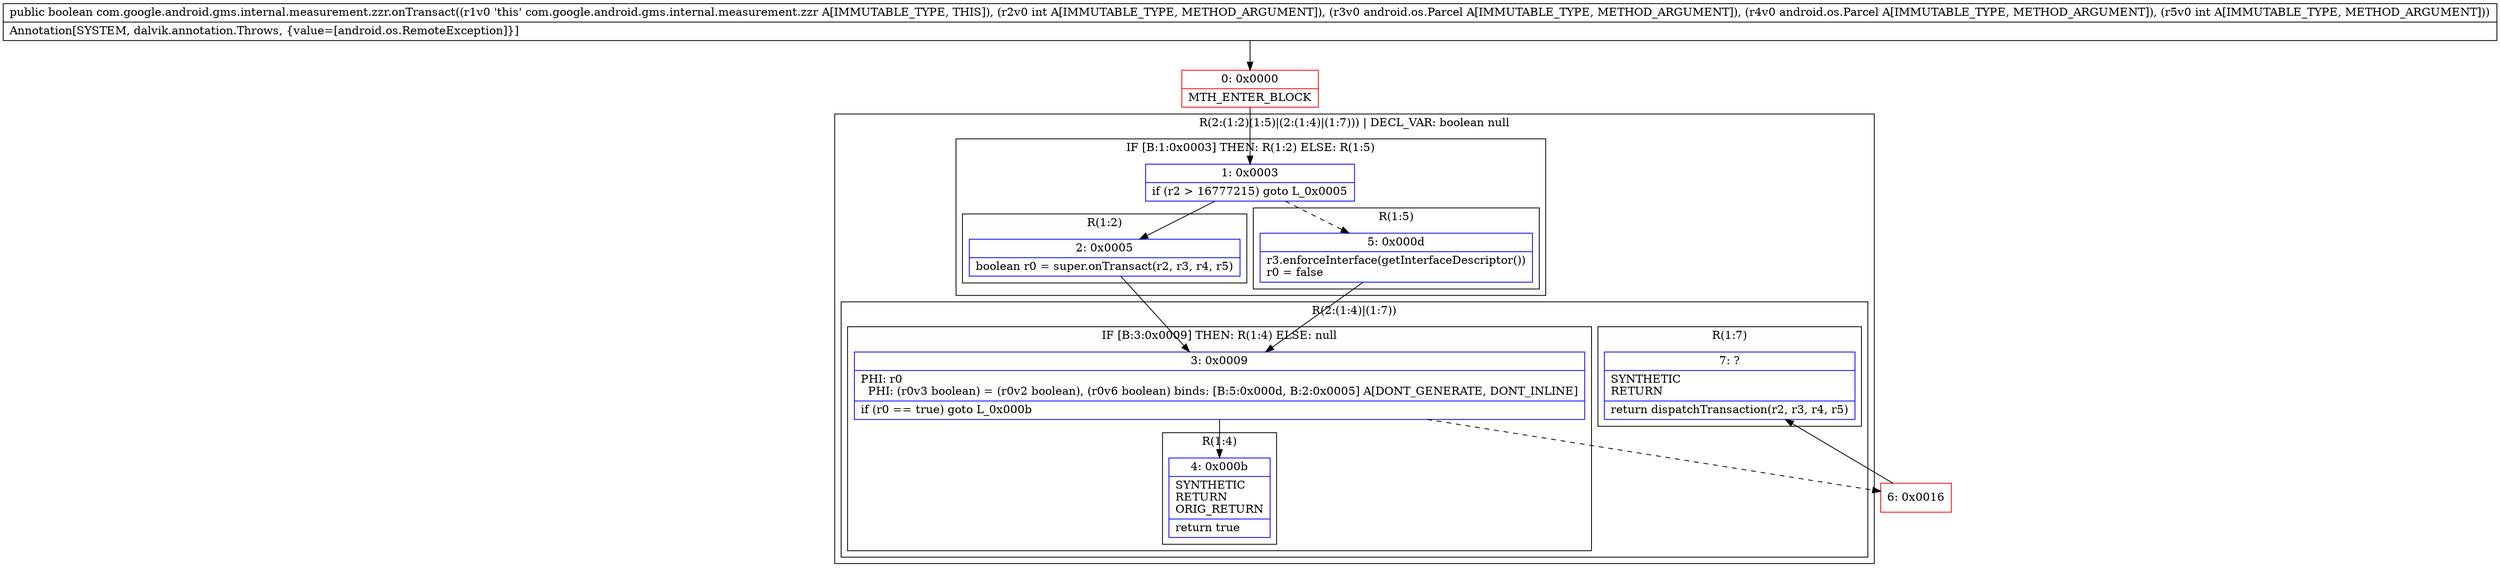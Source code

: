 digraph "CFG forcom.google.android.gms.internal.measurement.zzr.onTransact(ILandroid\/os\/Parcel;Landroid\/os\/Parcel;I)Z" {
subgraph cluster_Region_269922433 {
label = "R(2:(1:2)(1:5)|(2:(1:4)|(1:7))) | DECL_VAR: boolean null\l";
node [shape=record,color=blue];
subgraph cluster_IfRegion_261831293 {
label = "IF [B:1:0x0003] THEN: R(1:2) ELSE: R(1:5)";
node [shape=record,color=blue];
Node_1 [shape=record,label="{1\:\ 0x0003|if (r2 \> 16777215) goto L_0x0005\l}"];
subgraph cluster_Region_1801645313 {
label = "R(1:2)";
node [shape=record,color=blue];
Node_2 [shape=record,label="{2\:\ 0x0005|boolean r0 = super.onTransact(r2, r3, r4, r5)\l}"];
}
subgraph cluster_Region_495125260 {
label = "R(1:5)";
node [shape=record,color=blue];
Node_5 [shape=record,label="{5\:\ 0x000d|r3.enforceInterface(getInterfaceDescriptor())\lr0 = false\l}"];
}
}
subgraph cluster_Region_1653316097 {
label = "R(2:(1:4)|(1:7))";
node [shape=record,color=blue];
subgraph cluster_IfRegion_1148061761 {
label = "IF [B:3:0x0009] THEN: R(1:4) ELSE: null";
node [shape=record,color=blue];
Node_3 [shape=record,label="{3\:\ 0x0009|PHI: r0 \l  PHI: (r0v3 boolean) = (r0v2 boolean), (r0v6 boolean) binds: [B:5:0x000d, B:2:0x0005] A[DONT_GENERATE, DONT_INLINE]\l|if (r0 == true) goto L_0x000b\l}"];
subgraph cluster_Region_1641626357 {
label = "R(1:4)";
node [shape=record,color=blue];
Node_4 [shape=record,label="{4\:\ 0x000b|SYNTHETIC\lRETURN\lORIG_RETURN\l|return true\l}"];
}
}
subgraph cluster_Region_935836769 {
label = "R(1:7)";
node [shape=record,color=blue];
Node_7 [shape=record,label="{7\:\ ?|SYNTHETIC\lRETURN\l|return dispatchTransaction(r2, r3, r4, r5)\l}"];
}
}
}
Node_0 [shape=record,color=red,label="{0\:\ 0x0000|MTH_ENTER_BLOCK\l}"];
Node_6 [shape=record,color=red,label="{6\:\ 0x0016}"];
MethodNode[shape=record,label="{public boolean com.google.android.gms.internal.measurement.zzr.onTransact((r1v0 'this' com.google.android.gms.internal.measurement.zzr A[IMMUTABLE_TYPE, THIS]), (r2v0 int A[IMMUTABLE_TYPE, METHOD_ARGUMENT]), (r3v0 android.os.Parcel A[IMMUTABLE_TYPE, METHOD_ARGUMENT]), (r4v0 android.os.Parcel A[IMMUTABLE_TYPE, METHOD_ARGUMENT]), (r5v0 int A[IMMUTABLE_TYPE, METHOD_ARGUMENT]))  | Annotation[SYSTEM, dalvik.annotation.Throws, \{value=[android.os.RemoteException]\}]\l}"];
MethodNode -> Node_0;
Node_1 -> Node_2;
Node_1 -> Node_5[style=dashed];
Node_2 -> Node_3;
Node_5 -> Node_3;
Node_3 -> Node_4;
Node_3 -> Node_6[style=dashed];
Node_0 -> Node_1;
Node_6 -> Node_7;
}

